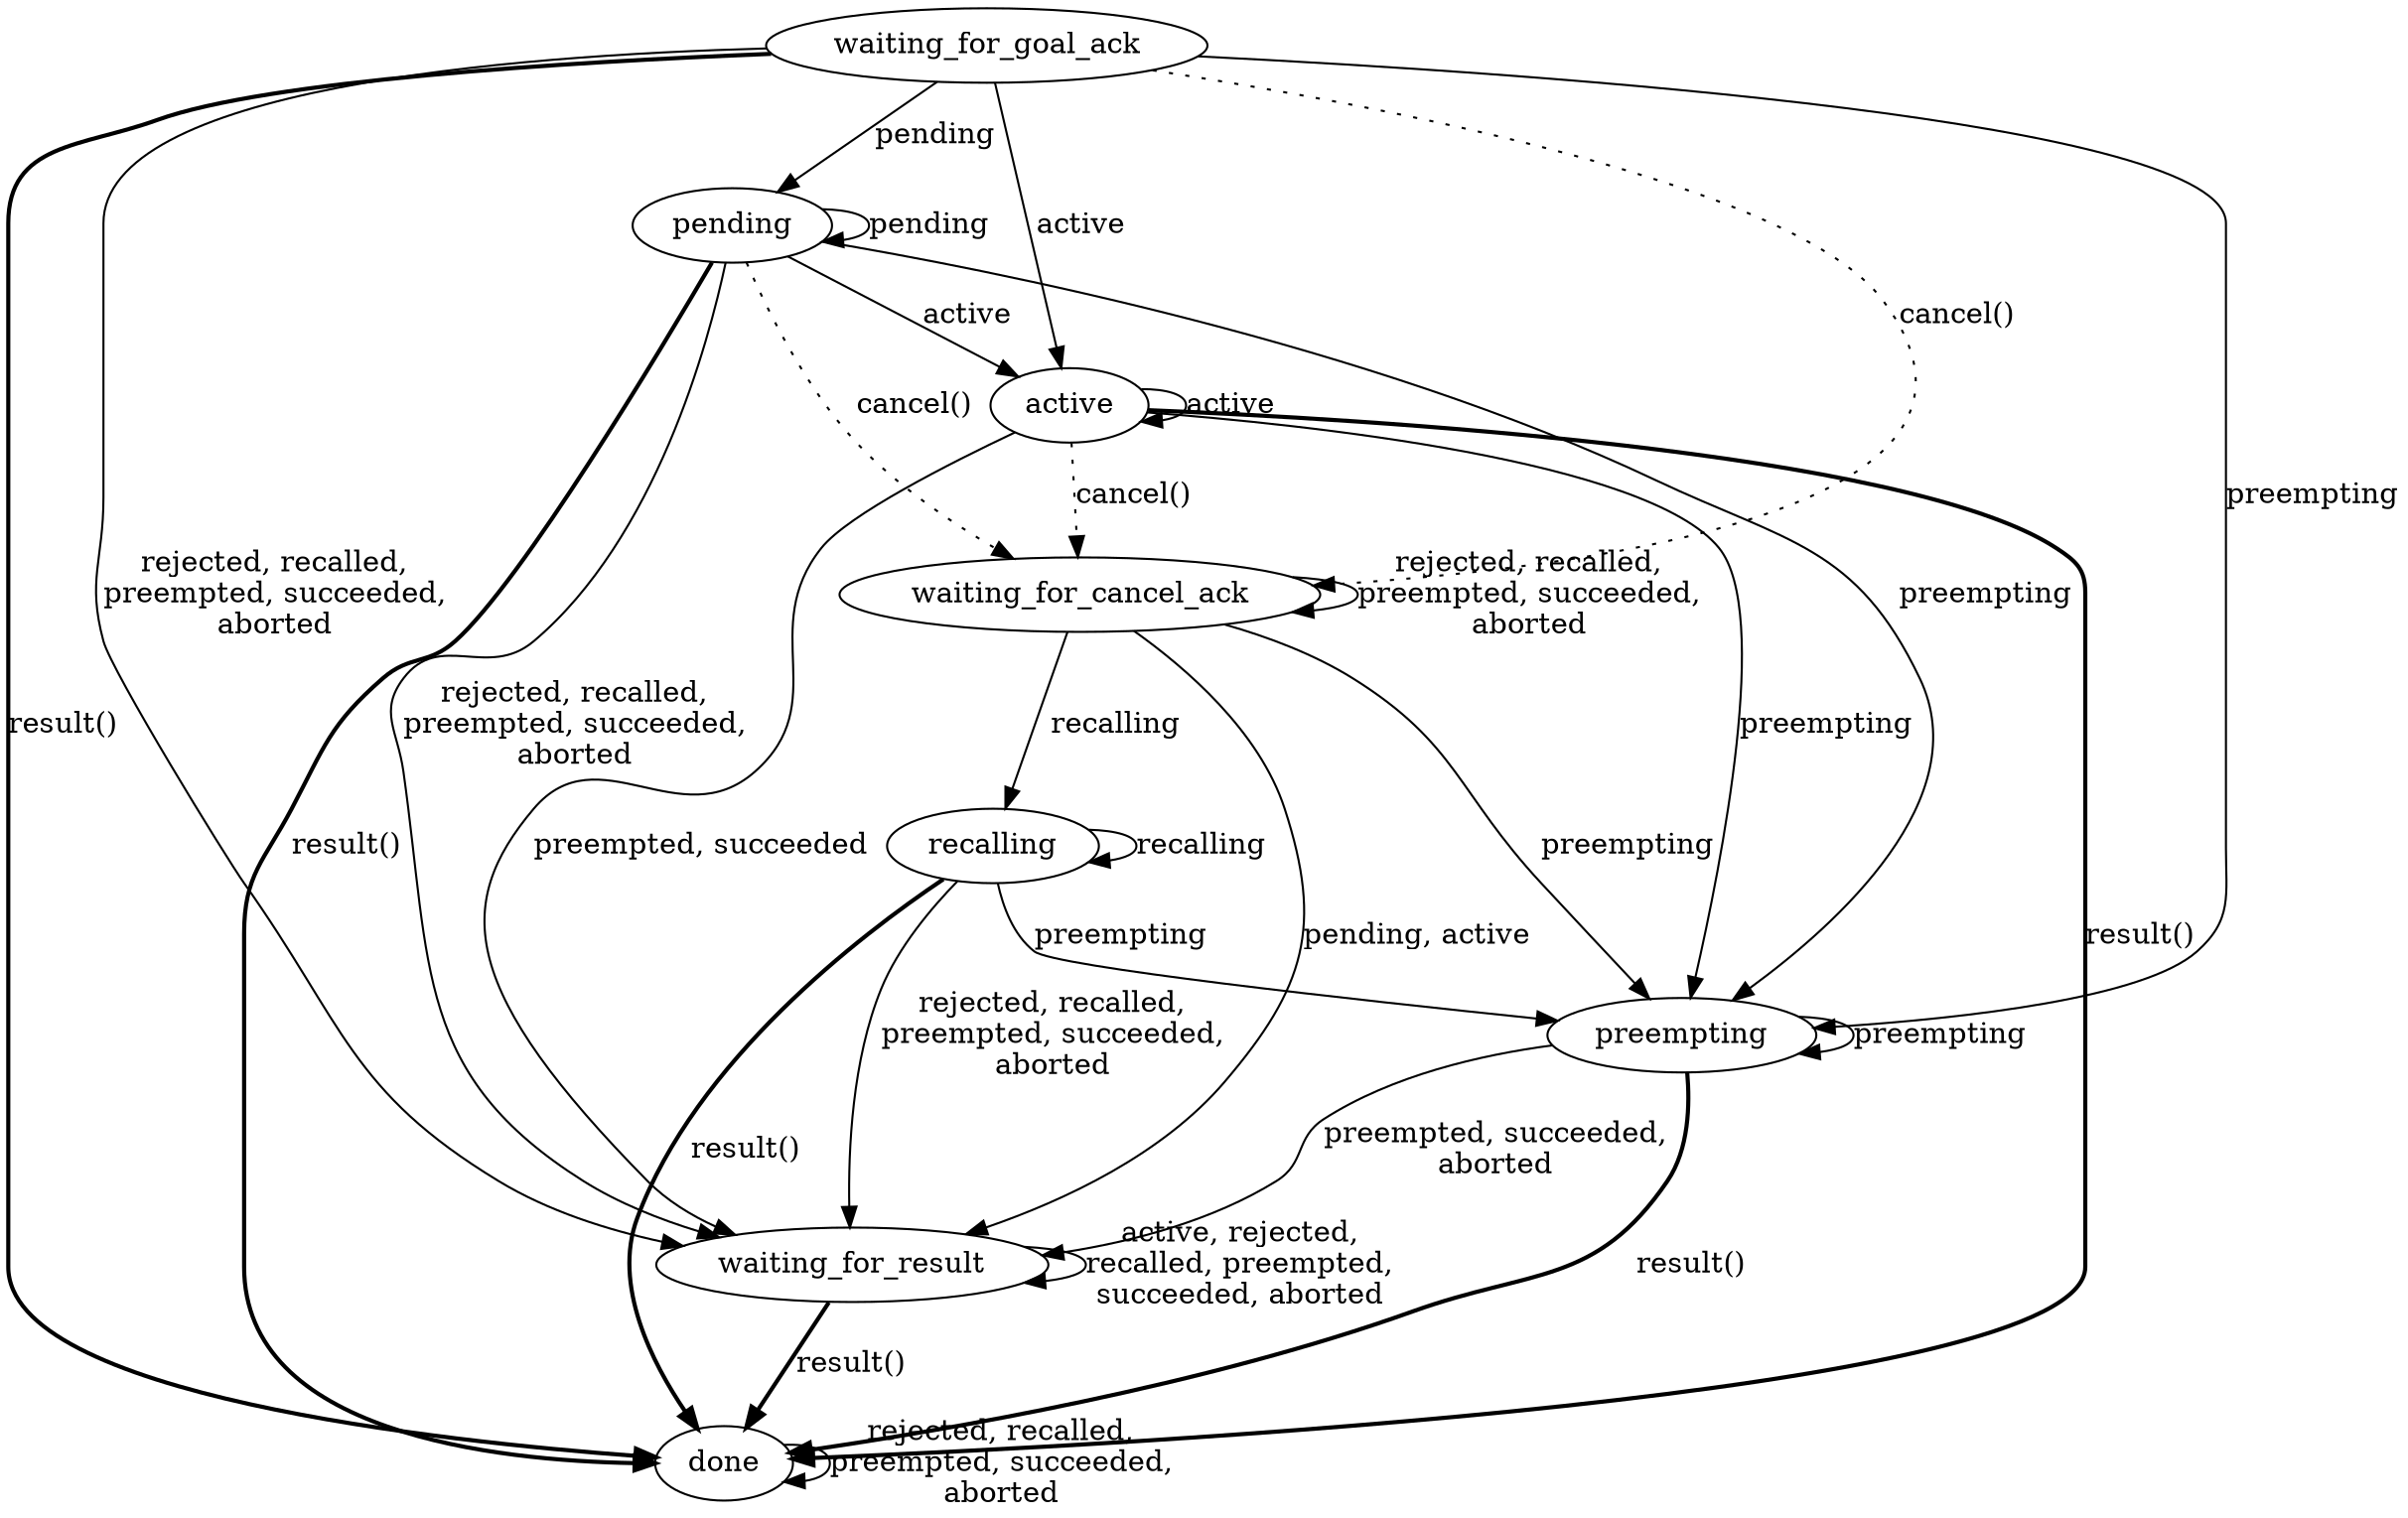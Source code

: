 digraph G {
	waiting_for_goal_ack -> pending [label="pending"];
	waiting_for_goal_ack -> active [label="active"];
	waiting_for_goal_ack -> preempting [label="preempting"];
	waiting_for_goal_ack -> waiting_for_result [label="rejected, recalled,\npreempted, succeeded,\naborted"];
	pending -> pending [label="pending"];
	pending -> active [label="active"];
	pending -> preempting [label="preempting"];
	pending -> waiting_for_result [label="rejected, recalled,\npreempted, succeeded,\naborted"];
	active -> active [label="active"];
	active -> preempting [label="preempting"];
	active -> waiting_for_result [label="preempted, succeeded"];
	waiting_for_result -> waiting_for_result [label="active, rejected,\nrecalled, preempted,\nsucceeded, aborted"];
	waiting_for_cancel_ack -> recalling [label="recalling"];
	waiting_for_cancel_ack -> preempting [label="preempting"];
	waiting_for_cancel_ack -> waiting_for_result [label="pending, active"];
	waiting_for_cancel_ack -> waiting_for_cancel_ack [label="rejected, recalled,\npreempted, succeeded,\naborted"];
	recalling -> recalling [label="recalling"];
	recalling -> preempting [label="preempting"];
	recalling -> waiting_for_result [label="rejected, recalled,\npreempted, succeeded,\naborted"];
	preempting -> preempting [label="preempting"];
	preempting -> waiting_for_result [label="preempted, succeeded,\naborted"];
	done -> done [label="rejected, recalled,\npreempted, succeeded,\naborted"];

	waiting_for_goal_ack -> waiting_for_cancel_ack [label="cancel()",style=dotted];
	pending -> waiting_for_cancel_ack [label="cancel()",style=dotted];
	active -> waiting_for_cancel_ack [label="cancel()",style=dotted];

	waiting_for_goal_ack -> done [label="result()",style=bold];
	pending -> done [label="result()",style=bold];
	active -> done [label="result()",style=bold];
	waiting_for_result -> done [label="result()",style=bold];
	recalling -> done [label="result()",style=bold];
	preempting -> done [label="result()",style=bold];
}
